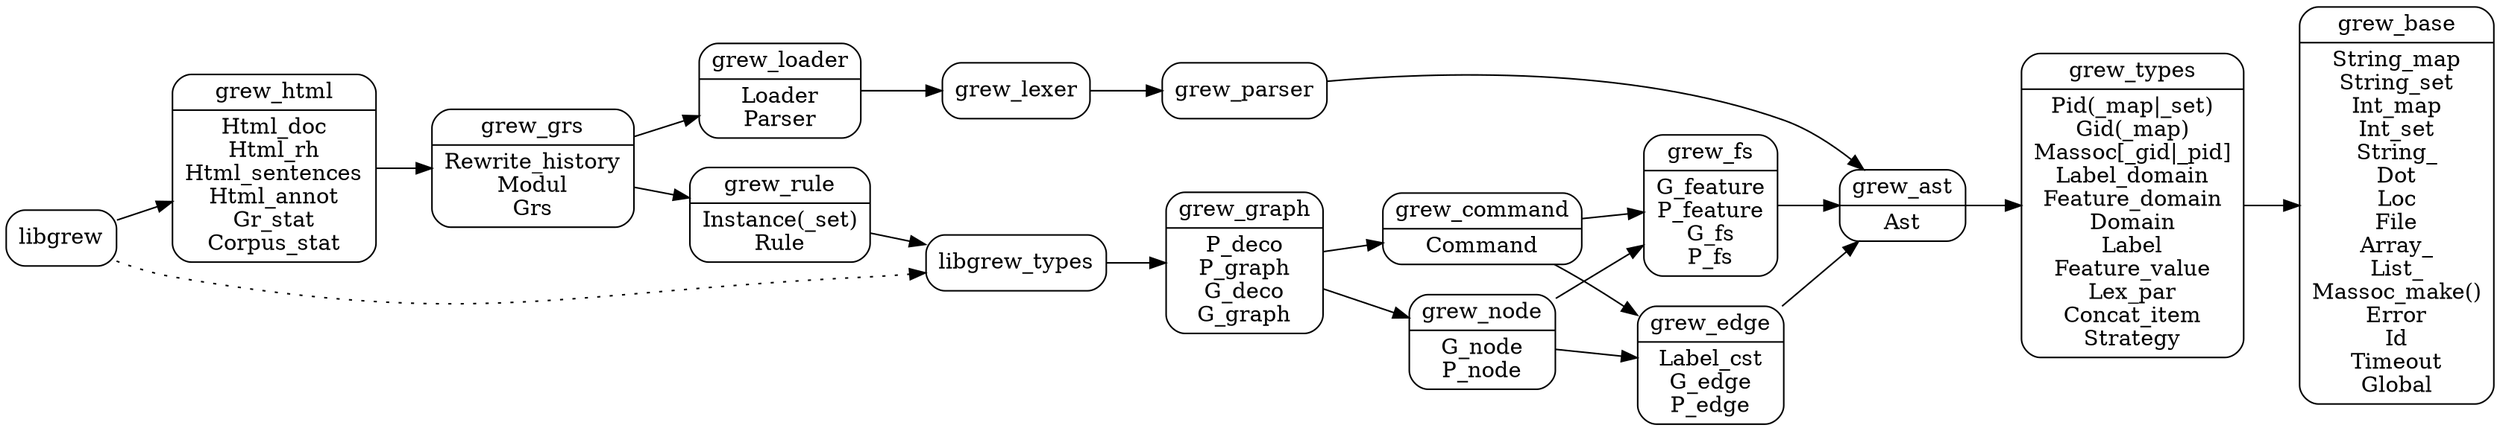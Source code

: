 digraph grew {
  node [shape=Mrecord];
  rankdir = LR;
  grew_base [label="grew_base|String_map\nString_set\nInt_map\nInt_set\nString_\nDot\nLoc\nFile\nArray_\nList_\nMassoc_make()\nError\nId\nTimeout\nGlobal"]
  grew_types [label="grew_types|Pid(_map\|_set)\nGid(_map)\nMassoc[_gid\|_pid]\nLabel_domain\nFeature_domain\nDomain\nLabel\nFeature_value\nLex_par\nConcat_item\nStrategy"]
  grew_ast [label="grew_ast|Ast"]
  grew_loader [label="grew_loader|Loader\nParser"]
  grew_fs [label="grew_fs|G_feature\nP_feature\nG_fs\nP_fs"]
  grew_edge [label="grew_edge|Label_cst\nG_edge\nP_edge"]
  grew_node [label="grew_node|G_node\nP_node"]
  grew_command [label="grew_command|Command"]
  grew_graph [label="grew_graph|P_deco\nP_graph\nG_deco\nG_graph"]
  grew_rule [label="grew_rule|Instance(_set)\nRule"]
  grew_grs [label="grew_grs|Rewrite_history\nModul\nGrs"]
  grew_html [label="grew_html|Html_doc\nHtml_rh\nHtml_sentences\nHtml_annot\nGr_stat\nCorpus_stat"]

grew_ast -> grew_types -> grew_base
grew_edge -> grew_ast
grew_fs -> grew_ast
grew_command -> grew_edge
grew_command -> grew_fs
grew_node -> grew_edge
grew_node -> grew_fs
grew_graph -> grew_node
grew_graph -> grew_command
libgrew_types -> grew_graph
grew_rule -> libgrew_types
grew_grs -> grew_rule
grew_grs -> grew_loader -> grew_lexer -> grew_parser -> grew_ast
grew_html -> grew_grs
libgrew -> grew_html

libgrew -> libgrew_types [style=dotted]
}